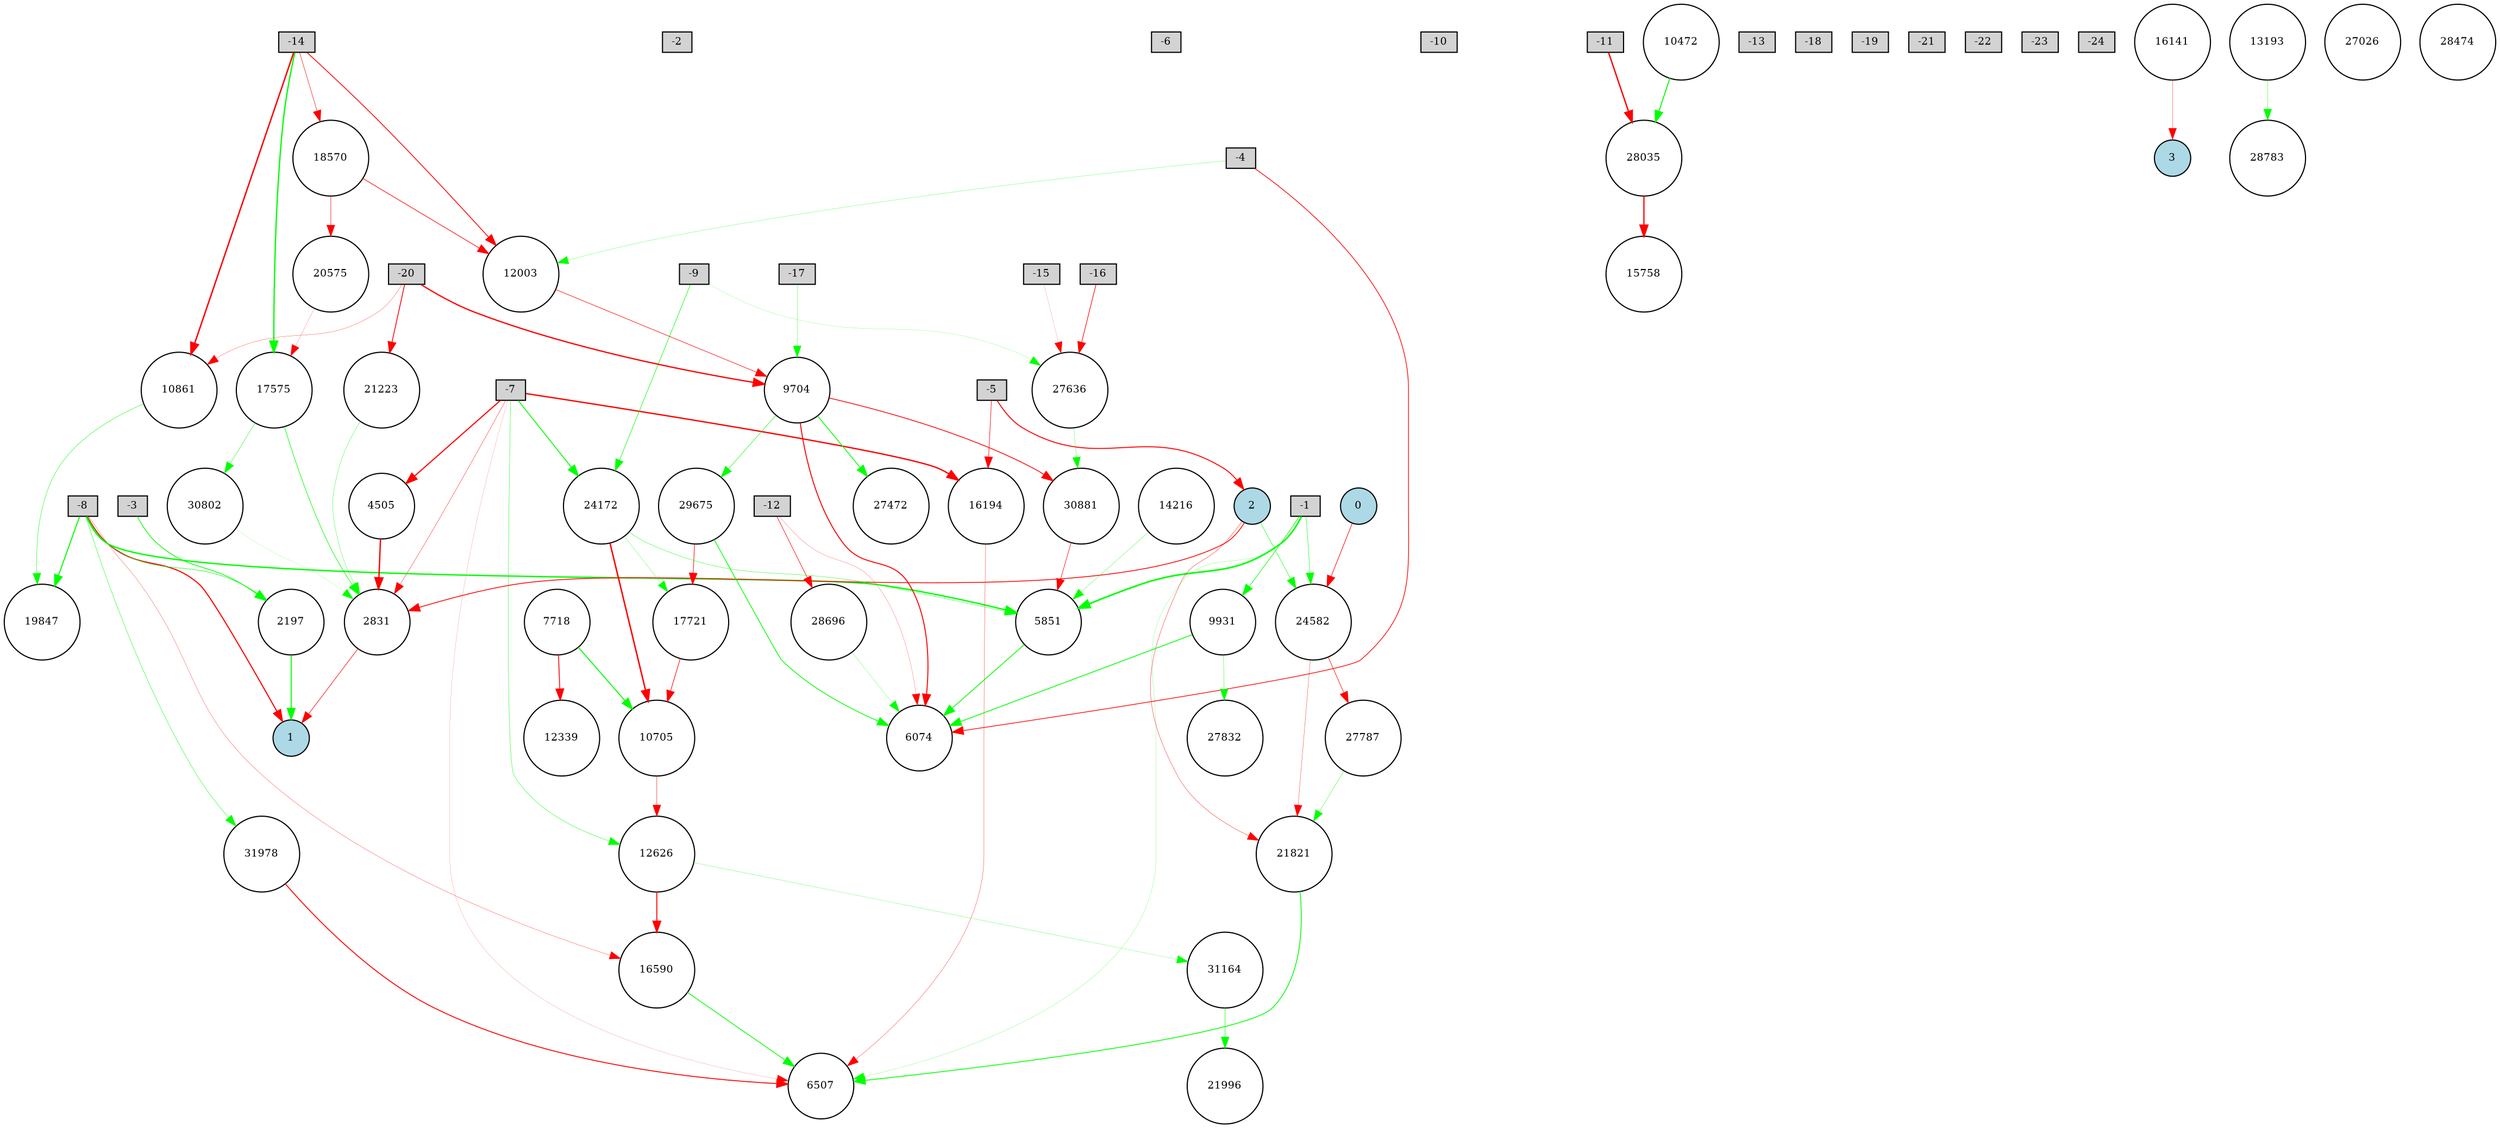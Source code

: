 digraph {
	node [fontsize=9 height=0.2 shape=circle width=0.2]
	-1 [fillcolor=lightgray shape=box style=filled]
	-2 [fillcolor=lightgray shape=box style=filled]
	-3 [fillcolor=lightgray shape=box style=filled]
	-4 [fillcolor=lightgray shape=box style=filled]
	-5 [fillcolor=lightgray shape=box style=filled]
	-6 [fillcolor=lightgray shape=box style=filled]
	-7 [fillcolor=lightgray shape=box style=filled]
	-8 [fillcolor=lightgray shape=box style=filled]
	-9 [fillcolor=lightgray shape=box style=filled]
	-10 [fillcolor=lightgray shape=box style=filled]
	-11 [fillcolor=lightgray shape=box style=filled]
	-12 [fillcolor=lightgray shape=box style=filled]
	-13 [fillcolor=lightgray shape=box style=filled]
	-14 [fillcolor=lightgray shape=box style=filled]
	-15 [fillcolor=lightgray shape=box style=filled]
	-16 [fillcolor=lightgray shape=box style=filled]
	-17 [fillcolor=lightgray shape=box style=filled]
	-18 [fillcolor=lightgray shape=box style=filled]
	-19 [fillcolor=lightgray shape=box style=filled]
	-20 [fillcolor=lightgray shape=box style=filled]
	-21 [fillcolor=lightgray shape=box style=filled]
	-22 [fillcolor=lightgray shape=box style=filled]
	-23 [fillcolor=lightgray shape=box style=filled]
	-24 [fillcolor=lightgray shape=box style=filled]
	0 [fillcolor=lightblue style=filled]
	1 [fillcolor=lightblue style=filled]
	2 [fillcolor=lightblue style=filled]
	3 [fillcolor=lightblue style=filled]
	28035 [fillcolor=white style=filled]
	24582 [fillcolor=white style=filled]
	19847 [fillcolor=white style=filled]
	14216 [fillcolor=white style=filled]
	13193 [fillcolor=white style=filled]
	18570 [fillcolor=white style=filled]
	27787 [fillcolor=white style=filled]
	16141 [fillcolor=white style=filled]
	15758 [fillcolor=white style=filled]
	2831 [fillcolor=white style=filled]
	27026 [fillcolor=white style=filled]
	2197 [fillcolor=white style=filled]
	28696 [fillcolor=white style=filled]
	4505 [fillcolor=white style=filled]
	30881 [fillcolor=white style=filled]
	7718 [fillcolor=white style=filled]
	17575 [fillcolor=white style=filled]
	12339 [fillcolor=white style=filled]
	27832 [fillcolor=white style=filled]
	17721 [fillcolor=white style=filled]
	28474 [fillcolor=white style=filled]
	6074 [fillcolor=white style=filled]
	31164 [fillcolor=white style=filled]
	21821 [fillcolor=white style=filled]
	16194 [fillcolor=white style=filled]
	9931 [fillcolor=white style=filled]
	16590 [fillcolor=white style=filled]
	27472 [fillcolor=white style=filled]
	10705 [fillcolor=white style=filled]
	12626 [fillcolor=white style=filled]
	30802 [fillcolor=white style=filled]
	5851 [fillcolor=white style=filled]
	20575 [fillcolor=white style=filled]
	12003 [fillcolor=white style=filled]
	21223 [fillcolor=white style=filled]
	9704 [fillcolor=white style=filled]
	10472 [fillcolor=white style=filled]
	31978 [fillcolor=white style=filled]
	29675 [fillcolor=white style=filled]
	21996 [fillcolor=white style=filled]
	6507 [fillcolor=white style=filled]
	24172 [fillcolor=white style=filled]
	10861 [fillcolor=white style=filled]
	28783 [fillcolor=white style=filled]
	27636 [fillcolor=white style=filled]
	-7 -> 6507 [color=red penwidth=0.10679698477879958 style=solid]
	31978 -> 6507 [color=red penwidth=0.81356497457651 style=solid]
	24582 -> 21821 [color=red penwidth=0.2265929490418934 style=solid]
	13193 -> 28783 [color=green penwidth=0.2636362252236303 style=solid]
	16590 -> 6507 [color=green penwidth=0.6644407532219265 style=solid]
	24172 -> 17721 [color=green penwidth=0.19118055127084443 style=solid]
	-4 -> 12003 [color=green penwidth=0.1756418728127423 style=solid]
	2831 -> 1 [color=red penwidth=0.46485504564537594 style=solid]
	-1 -> 9931 [color=green penwidth=0.5107781213545952 style=solid]
	10861 -> 19847 [color=green penwidth=0.3200971076038951 style=solid]
	-7 -> 2831 [color=red penwidth=0.27135684547566863 style=solid]
	-7 -> 16194 [color=red penwidth=1.1678572488025374 style=solid]
	-4 -> 6074 [color=red penwidth=0.6248590526690015 style=solid]
	31164 -> 21996 [color=green penwidth=0.3882834194571205 style=solid]
	9704 -> 6074 [color=red penwidth=0.867633349862385 style=solid]
	20575 -> 17575 [color=red penwidth=0.14070443796054444 style=solid]
	12003 -> 9704 [color=red penwidth=0.43321336280467904 style=solid]
	-14 -> 12003 [color=red penwidth=0.7108416060036676 style=solid]
	-20 -> 10861 [color=red penwidth=0.18636169548718753 style=solid]
	-7 -> 4505 [color=red penwidth=1.002592084762139 style=solid]
	17575 -> 30802 [color=green penwidth=0.31571024619394383 style=solid]
	-1 -> 6507 [color=green penwidth=0.1400473109701757 style=solid]
	24172 -> 10705 [color=red penwidth=1.2640080614238913 style=solid]
	-16 -> 27636 [color=red penwidth=0.5424706648238715 style=solid]
	29675 -> 17721 [color=red penwidth=0.4923402563883901 style=solid]
	10705 -> 12626 [color=red penwidth=0.3206189978347349 style=solid]
	10472 -> 28035 [color=green penwidth=0.8728177160892665 style=solid]
	2 -> 24582 [color=green penwidth=0.36618075095206604 style=solid]
	17575 -> 2831 [color=green penwidth=0.4945838124577525 style=solid]
	-8 -> 19847 [color=green penwidth=0.9399563376862682 style=solid]
	-12 -> 28696 [color=red penwidth=0.4405182128489181 style=solid]
	27636 -> 30881 [color=green penwidth=0.21136274796716953 style=solid]
	16194 -> 6507 [color=red penwidth=0.22418106542648814 style=solid]
	-7 -> 24172 [color=green penwidth=0.7939303831421682 style=solid]
	21821 -> 6507 [color=green penwidth=0.7235734260752374 style=solid]
	9704 -> 27472 [color=green penwidth=0.7294957274156743 style=solid]
	-5 -> 16194 [color=red penwidth=0.435586847900973 style=solid]
	-12 -> 6074 [color=red penwidth=0.15715885665584967 style=solid]
	2 -> 21821 [color=red penwidth=0.26265816108229456 style=solid]
	12626 -> 16590 [color=red penwidth=0.8442614563991243 style=solid]
	28696 -> 6074 [color=green penwidth=0.1764132032413438 style=solid]
	9704 -> 30881 [color=red penwidth=0.6861864396052051 style=solid]
	12626 -> 31164 [color=green penwidth=0.18077266088326005 style=solid]
	9931 -> 27832 [color=green penwidth=0.2622589254257859 style=solid]
	-1 -> 24582 [color=green penwidth=0.35346941697249945 style=solid]
	-20 -> 9704 [color=red penwidth=1.1262311963657217 style=solid]
	18570 -> 20575 [color=red penwidth=0.3850243967347228 style=solid]
	-1 -> 5851 [color=green penwidth=1.391582184137106 style=solid]
	-14 -> 10861 [color=red penwidth=1.2442613283188602 style=solid]
	21223 -> 2831 [color=green penwidth=0.24415755089571686 style=solid]
	27787 -> 21821 [color=green penwidth=0.2619322065496885 style=solid]
	-8 -> 1 [color=red penwidth=0.9700064342266703 style=solid]
	29675 -> 6074 [color=green penwidth=0.668036305068782 style=solid]
	28035 -> 15758 [color=red penwidth=1.103540438225683 style=solid]
	17721 -> 10705 [color=red penwidth=0.522710958037827 style=solid]
	7718 -> 12339 [color=red penwidth=0.7518119964563375 style=solid]
	-14 -> 17575 [color=green penwidth=1.1420017619973077 style=solid]
	5851 -> 6074 [color=green penwidth=0.710802426223506 style=solid]
	24172 -> 5851 [color=green penwidth=0.27600320623971786 style=solid]
	16141 -> 3 [color=red penwidth=0.2258757572329478 style=solid]
	2197 -> 1 [color=green penwidth=0.8675082099458907 style=solid]
	24582 -> 27787 [color=red penwidth=0.4392578439960524 style=solid]
	9931 -> 6074 [color=green penwidth=0.7106614860825784 style=solid]
	4505 -> 2831 [color=red penwidth=1.1706238569943546 style=solid]
	0 -> 24582 [color=red penwidth=0.4945917125430004 style=solid]
	14216 -> 5851 [color=green penwidth=0.2148066850203597 style=solid]
	-3 -> 2197 [color=green penwidth=0.6363326276614691 style=solid]
	-8 -> 5851 [color=green penwidth=1.193668966700031 style=solid]
	30881 -> 5851 [color=red penwidth=0.41647811320619343 style=solid]
	-15 -> 27636 [color=red penwidth=0.10510775991033569 style=solid]
	-9 -> 27636 [color=green penwidth=0.12360967126648784 style=solid]
	-8 -> 16590 [color=red penwidth=0.20068476658687545 style=solid]
	30802 -> 2831 [color=green penwidth=0.10190929876187414 style=solid]
	-8 -> 2197 [color=green penwidth=0.4045361973630981 style=solid]
	-5 -> 2 [color=red penwidth=0.8545587483677431 style=solid]
	-9 -> 24172 [color=green penwidth=0.45330687571689543 style=solid]
	-14 -> 18570 [color=red penwidth=0.3667195083696704 style=solid]
	-7 -> 12626 [color=green penwidth=0.2965210206999297 style=solid]
	-20 -> 21223 [color=red penwidth=0.7257915529366596 style=solid]
	9704 -> 29675 [color=green penwidth=0.3925082838992128 style=solid]
	-11 -> 28035 [color=red penwidth=1.187583205724514 style=solid]
	2 -> 2831 [color=red penwidth=0.7152341344214969 style=solid]
	-17 -> 9704 [color=green penwidth=0.2355254675088322 style=solid]
	7718 -> 10705 [color=green penwidth=0.8791991443919215 style=solid]
	18570 -> 12003 [color=red penwidth=0.525796664415257 style=solid]
	-8 -> 31978 [color=green penwidth=0.32060863200656575 style=solid]
}
